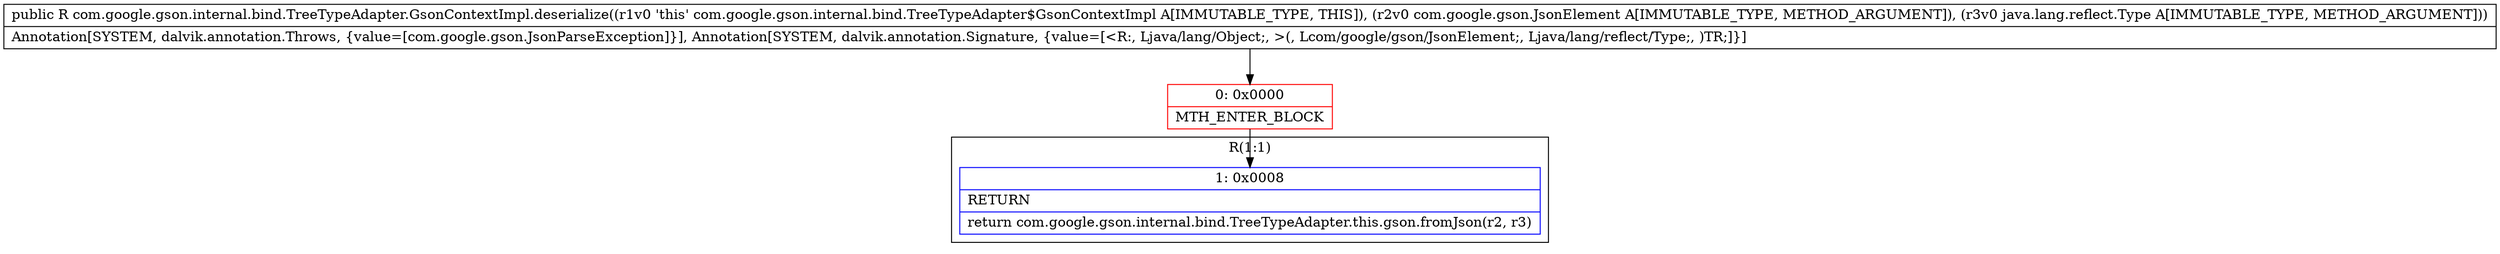 digraph "CFG forcom.google.gson.internal.bind.TreeTypeAdapter.GsonContextImpl.deserialize(Lcom\/google\/gson\/JsonElement;Ljava\/lang\/reflect\/Type;)Ljava\/lang\/Object;" {
subgraph cluster_Region_1879224953 {
label = "R(1:1)";
node [shape=record,color=blue];
Node_1 [shape=record,label="{1\:\ 0x0008|RETURN\l|return com.google.gson.internal.bind.TreeTypeAdapter.this.gson.fromJson(r2, r3)\l}"];
}
Node_0 [shape=record,color=red,label="{0\:\ 0x0000|MTH_ENTER_BLOCK\l}"];
MethodNode[shape=record,label="{public R com.google.gson.internal.bind.TreeTypeAdapter.GsonContextImpl.deserialize((r1v0 'this' com.google.gson.internal.bind.TreeTypeAdapter$GsonContextImpl A[IMMUTABLE_TYPE, THIS]), (r2v0 com.google.gson.JsonElement A[IMMUTABLE_TYPE, METHOD_ARGUMENT]), (r3v0 java.lang.reflect.Type A[IMMUTABLE_TYPE, METHOD_ARGUMENT]))  | Annotation[SYSTEM, dalvik.annotation.Throws, \{value=[com.google.gson.JsonParseException]\}], Annotation[SYSTEM, dalvik.annotation.Signature, \{value=[\<R:, Ljava\/lang\/Object;, \>(, Lcom\/google\/gson\/JsonElement;, Ljava\/lang\/reflect\/Type;, )TR;]\}]\l}"];
MethodNode -> Node_0;
Node_0 -> Node_1;
}

